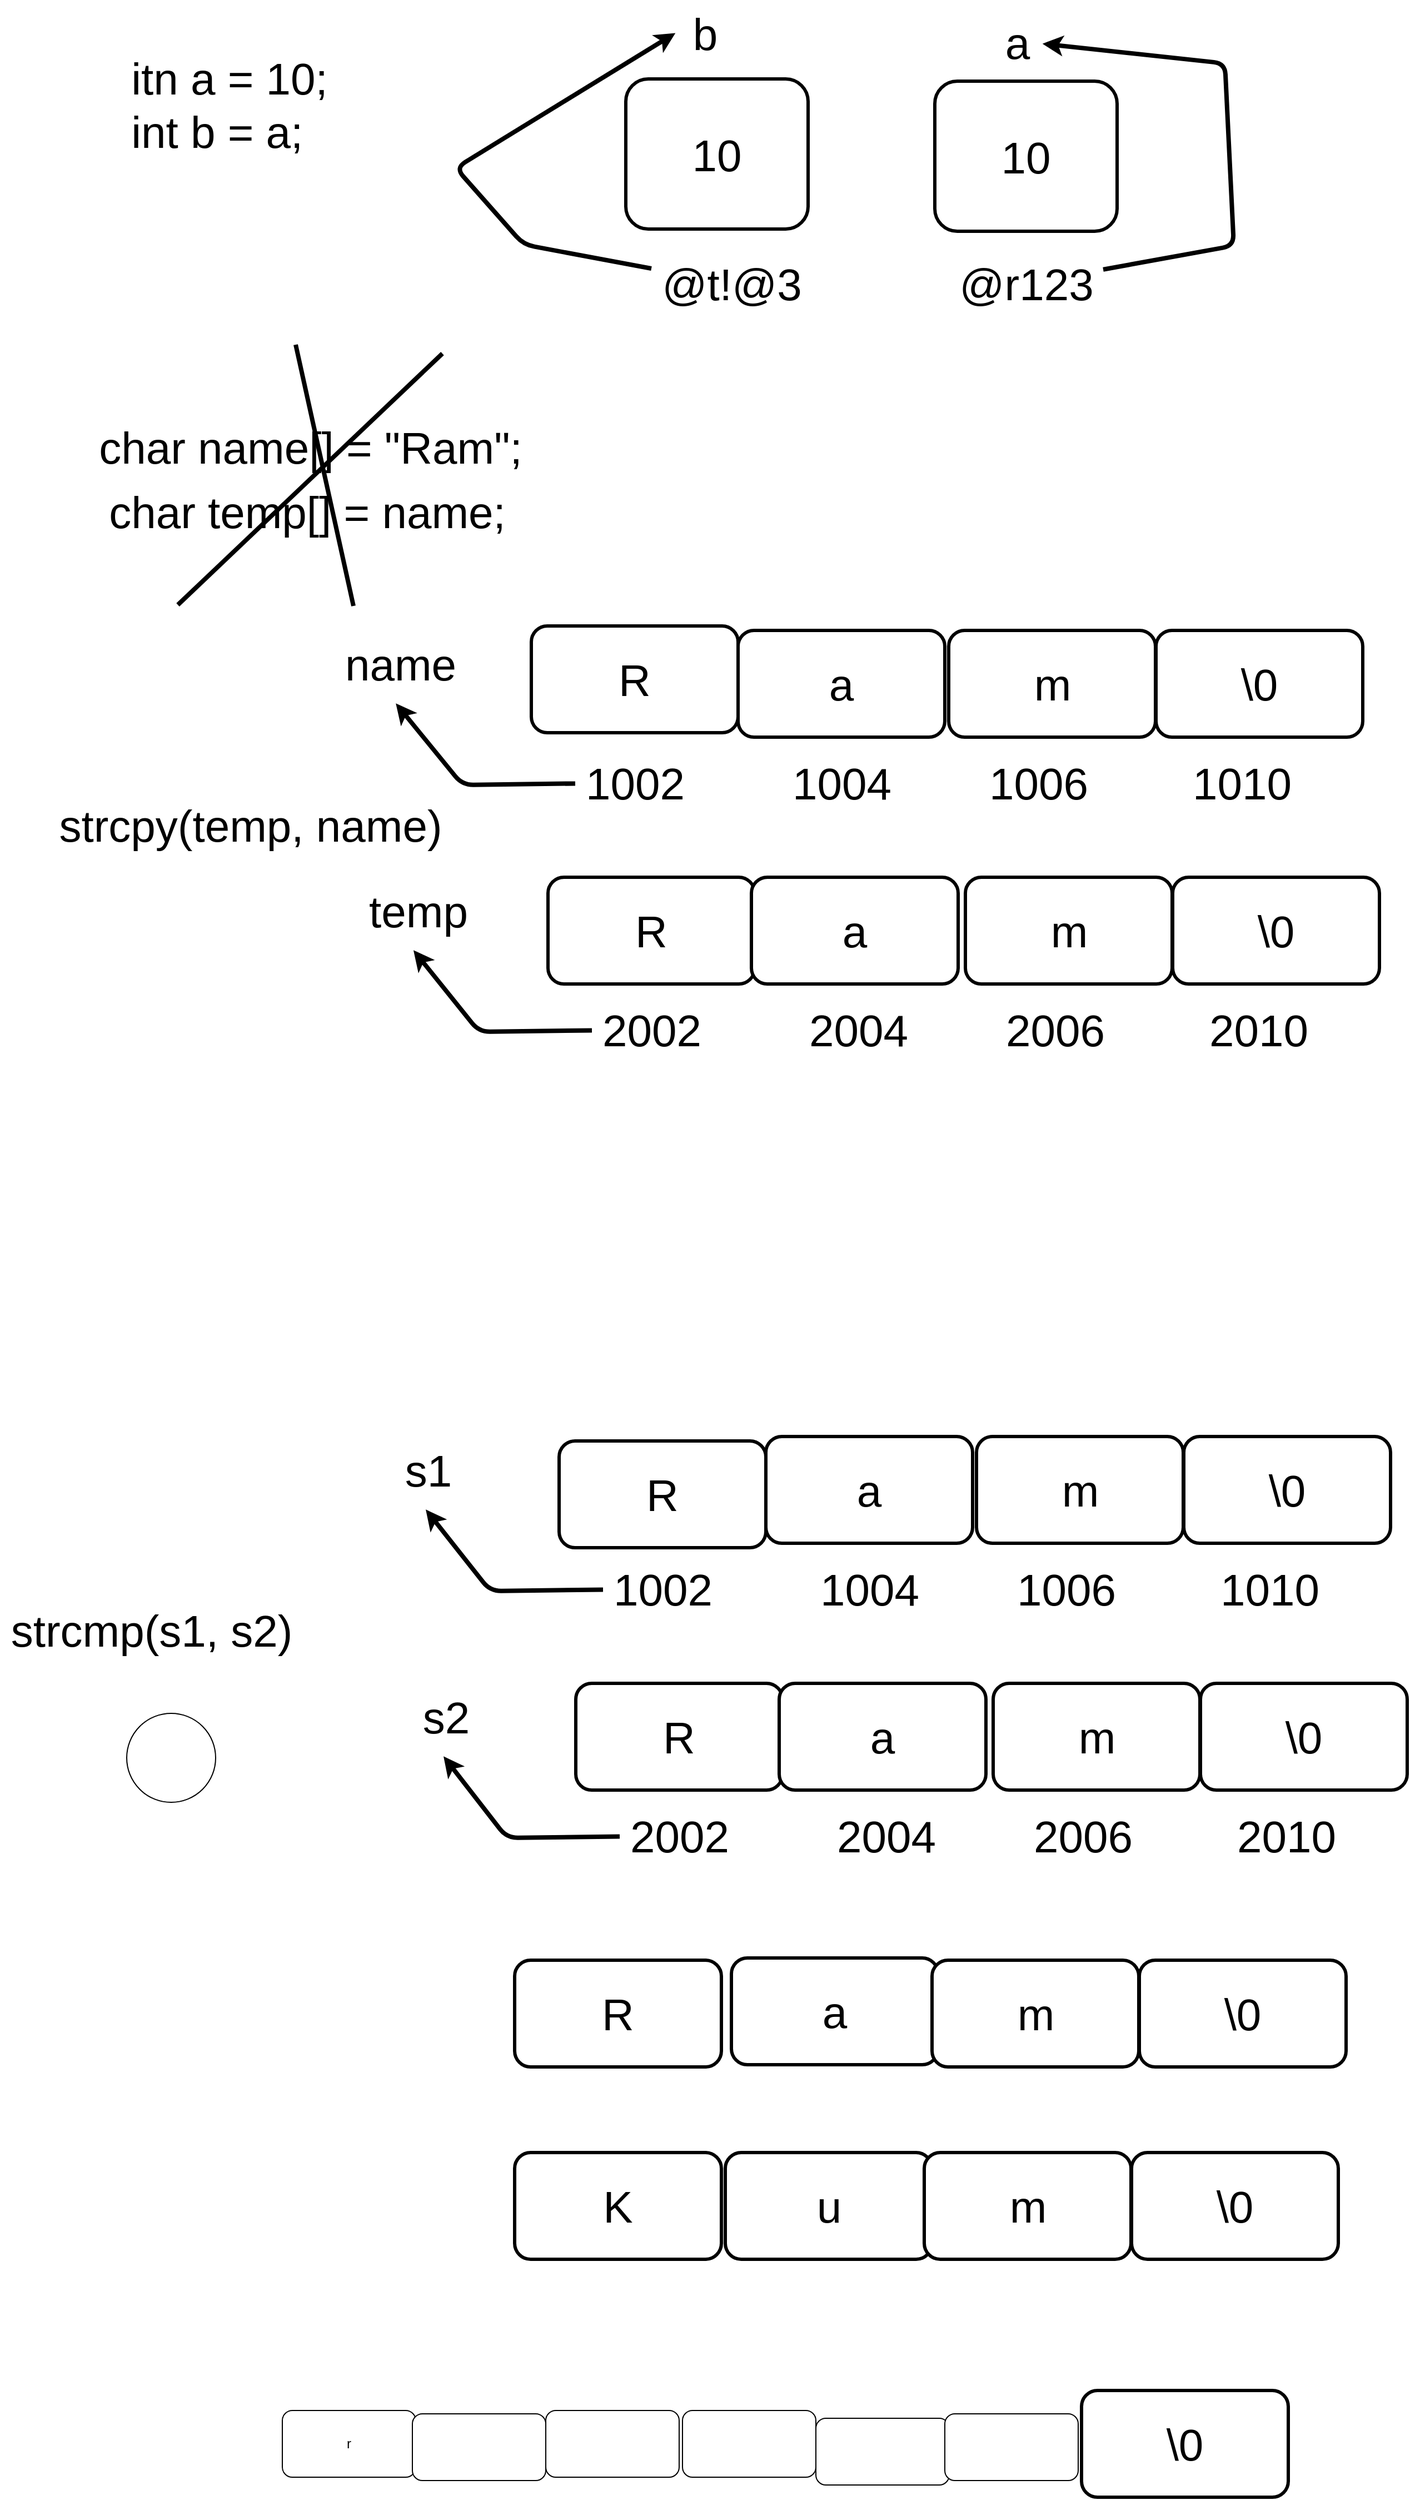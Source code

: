 <mxfile>
    <diagram id="lYxwmzsgjJexhKxpm00B" name="Page-1">
        <mxGraphModel dx="2077" dy="897" grid="0" gridSize="10" guides="1" tooltips="1" connect="1" arrows="1" fold="1" page="0" pageScale="1" pageWidth="1100" pageHeight="850" math="0" shadow="0">
            <root>
                <mxCell id="0"/>
                <mxCell id="1" parent="0"/>
                <mxCell id="116" value="&lt;div style=&quot;text-align: left; font-size: 40px;&quot;&gt;&lt;span style=&quot;background-color: initial;&quot;&gt;&lt;font style=&quot;font-size: 40px;&quot;&gt;itn a = 10;&lt;/font&gt;&lt;/span&gt;&lt;/div&gt;&lt;font style=&quot;font-size: 40px;&quot;&gt;&lt;div style=&quot;text-align: left;&quot;&gt;&lt;span style=&quot;background-color: initial;&quot;&gt;int b = a;&lt;/span&gt;&lt;/div&gt;&lt;/font&gt;" style="text;html=1;align=center;verticalAlign=middle;resizable=0;points=[];autosize=1;strokeColor=none;fillColor=none;" parent="1" vertex="1">
                    <mxGeometry x="52" y="182" width="195" height="108" as="geometry"/>
                </mxCell>
                <mxCell id="117" value="10" style="rounded=1;whiteSpace=wrap;html=1;fontSize=40;strokeWidth=3;" parent="1" vertex="1">
                    <mxGeometry x="785" y="215" width="164" height="135" as="geometry"/>
                </mxCell>
                <mxCell id="118" value="a" style="text;html=1;align=center;verticalAlign=middle;resizable=0;points=[];autosize=1;strokeColor=none;fillColor=none;fontSize=40;" parent="1" vertex="1">
                    <mxGeometry x="839" y="150" width="40" height="60" as="geometry"/>
                </mxCell>
                <mxCell id="120" style="edgeStyle=none;html=1;entryX=1.072;entryY=0.522;entryDx=0;entryDy=0;entryPerimeter=0;fontSize=40;strokeWidth=4;" parent="1" source="119" target="118" edge="1">
                    <mxGeometry relative="1" as="geometry">
                        <Array as="points">
                            <mxPoint x="1054" y="363"/>
                            <mxPoint x="1046" y="199"/>
                        </Array>
                    </mxGeometry>
                </mxCell>
                <mxCell id="119" value="@r123" style="text;html=1;align=center;verticalAlign=middle;resizable=0;points=[];autosize=1;strokeColor=none;fillColor=none;fontSize=40;" parent="1" vertex="1">
                    <mxGeometry x="797.5" y="367" width="139" height="60" as="geometry"/>
                </mxCell>
                <mxCell id="121" value="10" style="rounded=1;whiteSpace=wrap;html=1;fontSize=40;strokeWidth=3;" parent="1" vertex="1">
                    <mxGeometry x="507" y="213" width="164" height="135" as="geometry"/>
                </mxCell>
                <mxCell id="122" value="b" style="text;html=1;align=center;verticalAlign=middle;resizable=0;points=[];autosize=1;strokeColor=none;fillColor=none;fontSize=40;" parent="1" vertex="1">
                    <mxGeometry x="558" y="142" width="40" height="60" as="geometry"/>
                </mxCell>
                <mxCell id="124" style="edgeStyle=none;html=1;strokeWidth=4;fontSize=40;" parent="1" source="123" edge="1">
                    <mxGeometry relative="1" as="geometry">
                        <mxPoint x="551.645" y="171.735" as="targetPoint"/>
                        <Array as="points">
                            <mxPoint x="415" y="362"/>
                            <mxPoint x="354" y="293"/>
                        </Array>
                    </mxGeometry>
                </mxCell>
                <mxCell id="123" value="@t!@3" style="text;html=1;align=center;verticalAlign=middle;resizable=0;points=[];autosize=1;strokeColor=none;fillColor=none;fontSize=40;" parent="1" vertex="1">
                    <mxGeometry x="530" y="367" width="144" height="60" as="geometry"/>
                </mxCell>
                <mxCell id="125" value="char name[] = &quot;Ram&quot;;&lt;br&gt;" style="text;html=1;align=center;verticalAlign=middle;resizable=0;points=[];autosize=1;strokeColor=none;fillColor=none;fontSize=40;" parent="1" vertex="1">
                    <mxGeometry x="23" y="514" width="399" height="60" as="geometry"/>
                </mxCell>
                <mxCell id="126" value="char temp[] = name;" style="text;html=1;align=center;verticalAlign=middle;resizable=0;points=[];autosize=1;strokeColor=none;fillColor=none;fontSize=40;" parent="1" vertex="1">
                    <mxGeometry x="32" y="572" width="375" height="60" as="geometry"/>
                </mxCell>
                <mxCell id="127" value="R" style="rounded=1;whiteSpace=wrap;html=1;strokeWidth=3;fontSize=40;" parent="1" vertex="1">
                    <mxGeometry x="422" y="705" width="186" height="96" as="geometry"/>
                </mxCell>
                <mxCell id="128" value="a" style="rounded=1;whiteSpace=wrap;html=1;strokeWidth=3;fontSize=40;" parent="1" vertex="1">
                    <mxGeometry x="608" y="709" width="186" height="96" as="geometry"/>
                </mxCell>
                <mxCell id="129" value="m" style="rounded=1;whiteSpace=wrap;html=1;strokeWidth=3;fontSize=40;" parent="1" vertex="1">
                    <mxGeometry x="797.5" y="709" width="186" height="96" as="geometry"/>
                </mxCell>
                <mxCell id="130" value="\0" style="rounded=1;whiteSpace=wrap;html=1;strokeWidth=3;fontSize=40;" parent="1" vertex="1">
                    <mxGeometry x="984" y="709" width="186" height="96" as="geometry"/>
                </mxCell>
                <mxCell id="136" style="edgeStyle=none;html=1;entryX=0.467;entryY=1.094;entryDx=0;entryDy=0;entryPerimeter=0;strokeWidth=4;fontSize=40;" parent="1" source="131" target="135" edge="1">
                    <mxGeometry relative="1" as="geometry">
                        <Array as="points">
                            <mxPoint x="360" y="848"/>
                        </Array>
                    </mxGeometry>
                </mxCell>
                <mxCell id="131" value="1002" style="text;html=1;align=center;verticalAlign=middle;resizable=0;points=[];autosize=1;strokeColor=none;fillColor=none;fontSize=40;" parent="1" vertex="1">
                    <mxGeometry x="461.5" y="816" width="107" height="60" as="geometry"/>
                </mxCell>
                <mxCell id="132" value="1004" style="text;html=1;align=center;verticalAlign=middle;resizable=0;points=[];autosize=1;strokeColor=none;fillColor=none;fontSize=40;" parent="1" vertex="1">
                    <mxGeometry x="647.5" y="816" width="107" height="60" as="geometry"/>
                </mxCell>
                <mxCell id="133" value="1006" style="text;html=1;align=center;verticalAlign=middle;resizable=0;points=[];autosize=1;strokeColor=none;fillColor=none;fontSize=40;" parent="1" vertex="1">
                    <mxGeometry x="824" y="816" width="107" height="60" as="geometry"/>
                </mxCell>
                <mxCell id="134" value="1010" style="text;html=1;align=center;verticalAlign=middle;resizable=0;points=[];autosize=1;strokeColor=none;fillColor=none;fontSize=40;" parent="1" vertex="1">
                    <mxGeometry x="1007" y="816" width="107" height="60" as="geometry"/>
                </mxCell>
                <mxCell id="135" value="name" style="text;html=1;align=center;verticalAlign=middle;resizable=0;points=[];autosize=1;strokeColor=none;fillColor=none;fontSize=40;" parent="1" vertex="1">
                    <mxGeometry x="245" y="709" width="118" height="60" as="geometry"/>
                </mxCell>
                <mxCell id="137" value="strcpy(temp, name)" style="text;html=1;align=center;verticalAlign=middle;resizable=0;points=[];autosize=1;strokeColor=none;fillColor=none;fontSize=40;" parent="1" vertex="1">
                    <mxGeometry x="-12" y="854" width="362" height="60" as="geometry"/>
                </mxCell>
                <mxCell id="138" value="R" style="rounded=1;whiteSpace=wrap;html=1;strokeWidth=3;fontSize=40;" parent="1" vertex="1">
                    <mxGeometry x="437" y="931" width="186" height="96" as="geometry"/>
                </mxCell>
                <mxCell id="139" value="a" style="rounded=1;whiteSpace=wrap;html=1;strokeWidth=3;fontSize=40;" parent="1" vertex="1">
                    <mxGeometry x="620" y="931" width="186" height="96" as="geometry"/>
                </mxCell>
                <mxCell id="140" value="m" style="rounded=1;whiteSpace=wrap;html=1;strokeWidth=3;fontSize=40;" parent="1" vertex="1">
                    <mxGeometry x="812.5" y="931" width="186" height="96" as="geometry"/>
                </mxCell>
                <mxCell id="141" value="\0" style="rounded=1;whiteSpace=wrap;html=1;strokeWidth=3;fontSize=40;" parent="1" vertex="1">
                    <mxGeometry x="999" y="931" width="186" height="96" as="geometry"/>
                </mxCell>
                <mxCell id="142" value="2002" style="text;html=1;align=center;verticalAlign=middle;resizable=0;points=[];autosize=1;strokeColor=none;fillColor=none;fontSize=40;" parent="1" vertex="1">
                    <mxGeometry x="476.5" y="1038" width="107" height="60" as="geometry"/>
                </mxCell>
                <mxCell id="143" value="2004" style="text;html=1;align=center;verticalAlign=middle;resizable=0;points=[];autosize=1;strokeColor=none;fillColor=none;fontSize=40;" parent="1" vertex="1">
                    <mxGeometry x="662.5" y="1038" width="107" height="60" as="geometry"/>
                </mxCell>
                <mxCell id="144" value="2006" style="text;html=1;align=center;verticalAlign=middle;resizable=0;points=[];autosize=1;strokeColor=none;fillColor=none;fontSize=40;" parent="1" vertex="1">
                    <mxGeometry x="839" y="1038" width="107" height="60" as="geometry"/>
                </mxCell>
                <mxCell id="145" value="2010" style="text;html=1;align=center;verticalAlign=middle;resizable=0;points=[];autosize=1;strokeColor=none;fillColor=none;fontSize=40;" parent="1" vertex="1">
                    <mxGeometry x="1022" y="1038" width="107" height="60" as="geometry"/>
                </mxCell>
                <mxCell id="146" style="edgeStyle=none;html=1;entryX=0.467;entryY=1.094;entryDx=0;entryDy=0;entryPerimeter=0;strokeWidth=4;fontSize=40;" parent="1" source="142" target="147" edge="1">
                    <mxGeometry relative="1" as="geometry">
                        <Array as="points">
                            <mxPoint x="375" y="1070"/>
                        </Array>
                    </mxGeometry>
                </mxCell>
                <mxCell id="147" value="temp" style="text;html=1;align=center;verticalAlign=middle;resizable=0;points=[];autosize=1;strokeColor=none;fillColor=none;fontSize=40;" parent="1" vertex="1">
                    <mxGeometry x="266" y="931" width="107" height="60" as="geometry"/>
                </mxCell>
                <mxCell id="148" value="" style="endArrow=none;html=1;strokeWidth=4;fontSize=40;" parent="1" edge="1">
                    <mxGeometry width="50" height="50" relative="1" as="geometry">
                        <mxPoint x="104" y="686" as="sourcePoint"/>
                        <mxPoint x="342" y="460" as="targetPoint"/>
                    </mxGeometry>
                </mxCell>
                <mxCell id="149" value="" style="endArrow=none;html=1;strokeWidth=4;fontSize=40;" parent="1" edge="1">
                    <mxGeometry width="50" height="50" relative="1" as="geometry">
                        <mxPoint x="262" y="687" as="sourcePoint"/>
                        <mxPoint x="210" y="452" as="targetPoint"/>
                    </mxGeometry>
                </mxCell>
                <mxCell id="195" value="s1" style="text;html=1;align=center;verticalAlign=middle;resizable=0;points=[];autosize=1;strokeColor=none;fillColor=none;fontSize=40;" parent="1" vertex="1">
                    <mxGeometry x="299" y="1434" width="60" height="60" as="geometry"/>
                </mxCell>
                <mxCell id="196" style="edgeStyle=none;html=1;entryX=0.467;entryY=1.094;entryDx=0;entryDy=0;entryPerimeter=0;strokeWidth=4;fontSize=40;" parent="1" source="201" target="195" edge="1">
                    <mxGeometry relative="1" as="geometry">
                        <Array as="points">
                            <mxPoint x="385" y="1573"/>
                        </Array>
                    </mxGeometry>
                </mxCell>
                <mxCell id="197" value="R" style="rounded=1;whiteSpace=wrap;html=1;strokeWidth=3;fontSize=40;" parent="1" vertex="1">
                    <mxGeometry x="447" y="1438" width="186" height="96" as="geometry"/>
                </mxCell>
                <mxCell id="198" value="a" style="rounded=1;whiteSpace=wrap;html=1;strokeWidth=3;fontSize=40;" parent="1" vertex="1">
                    <mxGeometry x="633" y="1434" width="186" height="96" as="geometry"/>
                </mxCell>
                <mxCell id="199" value="m" style="rounded=1;whiteSpace=wrap;html=1;strokeWidth=3;fontSize=40;" parent="1" vertex="1">
                    <mxGeometry x="822.5" y="1434" width="186" height="96" as="geometry"/>
                </mxCell>
                <mxCell id="200" value="\0" style="rounded=1;whiteSpace=wrap;html=1;strokeWidth=3;fontSize=40;" parent="1" vertex="1">
                    <mxGeometry x="1009" y="1434" width="186" height="96" as="geometry"/>
                </mxCell>
                <mxCell id="201" value="1002" style="text;html=1;align=center;verticalAlign=middle;resizable=0;points=[];autosize=1;strokeColor=none;fillColor=none;fontSize=40;" parent="1" vertex="1">
                    <mxGeometry x="486.5" y="1541" width="107" height="60" as="geometry"/>
                </mxCell>
                <mxCell id="202" value="1004" style="text;html=1;align=center;verticalAlign=middle;resizable=0;points=[];autosize=1;strokeColor=none;fillColor=none;fontSize=40;" parent="1" vertex="1">
                    <mxGeometry x="672.5" y="1541" width="107" height="60" as="geometry"/>
                </mxCell>
                <mxCell id="203" value="1006" style="text;html=1;align=center;verticalAlign=middle;resizable=0;points=[];autosize=1;strokeColor=none;fillColor=none;fontSize=40;" parent="1" vertex="1">
                    <mxGeometry x="849" y="1541" width="107" height="60" as="geometry"/>
                </mxCell>
                <mxCell id="204" value="1010" style="text;html=1;align=center;verticalAlign=middle;resizable=0;points=[];autosize=1;strokeColor=none;fillColor=none;fontSize=40;" parent="1" vertex="1">
                    <mxGeometry x="1032" y="1541" width="107" height="60" as="geometry"/>
                </mxCell>
                <mxCell id="205" value="s2" style="text;html=1;align=center;verticalAlign=middle;resizable=0;points=[];autosize=1;strokeColor=none;fillColor=none;fontSize=40;" parent="1" vertex="1">
                    <mxGeometry x="315" y="1656" width="60" height="60" as="geometry"/>
                </mxCell>
                <mxCell id="206" style="edgeStyle=none;html=1;entryX=0.467;entryY=1.094;entryDx=0;entryDy=0;entryPerimeter=0;strokeWidth=4;fontSize=40;" parent="1" source="211" target="205" edge="1">
                    <mxGeometry relative="1" as="geometry">
                        <Array as="points">
                            <mxPoint x="400" y="1795"/>
                        </Array>
                    </mxGeometry>
                </mxCell>
                <mxCell id="207" value="R" style="rounded=1;whiteSpace=wrap;html=1;strokeWidth=3;fontSize=40;" parent="1" vertex="1">
                    <mxGeometry x="462" y="1656" width="186" height="96" as="geometry"/>
                </mxCell>
                <mxCell id="208" value="a" style="rounded=1;whiteSpace=wrap;html=1;strokeWidth=3;fontSize=40;" parent="1" vertex="1">
                    <mxGeometry x="645" y="1656" width="186" height="96" as="geometry"/>
                </mxCell>
                <mxCell id="209" value="m" style="rounded=1;whiteSpace=wrap;html=1;strokeWidth=3;fontSize=40;" parent="1" vertex="1">
                    <mxGeometry x="837.5" y="1656" width="186" height="96" as="geometry"/>
                </mxCell>
                <mxCell id="210" value="\0" style="rounded=1;whiteSpace=wrap;html=1;strokeWidth=3;fontSize=40;" parent="1" vertex="1">
                    <mxGeometry x="1024" y="1656" width="186" height="96" as="geometry"/>
                </mxCell>
                <mxCell id="211" value="2002" style="text;html=1;align=center;verticalAlign=middle;resizable=0;points=[];autosize=1;strokeColor=none;fillColor=none;fontSize=40;" parent="1" vertex="1">
                    <mxGeometry x="501.5" y="1763" width="107" height="60" as="geometry"/>
                </mxCell>
                <mxCell id="212" value="2004" style="text;html=1;align=center;verticalAlign=middle;resizable=0;points=[];autosize=1;strokeColor=none;fillColor=none;fontSize=40;" parent="1" vertex="1">
                    <mxGeometry x="687.5" y="1763" width="107" height="60" as="geometry"/>
                </mxCell>
                <mxCell id="213" value="2006" style="text;html=1;align=center;verticalAlign=middle;resizable=0;points=[];autosize=1;strokeColor=none;fillColor=none;fontSize=40;" parent="1" vertex="1">
                    <mxGeometry x="864" y="1763" width="107" height="60" as="geometry"/>
                </mxCell>
                <mxCell id="214" value="2010" style="text;html=1;align=center;verticalAlign=middle;resizable=0;points=[];autosize=1;strokeColor=none;fillColor=none;fontSize=40;" parent="1" vertex="1">
                    <mxGeometry x="1047" y="1763" width="107" height="60" as="geometry"/>
                </mxCell>
                <mxCell id="216" value="strcmp(s1, s2)" style="text;html=1;align=center;verticalAlign=middle;resizable=0;points=[];autosize=1;strokeColor=none;fillColor=none;fontSize=40;" parent="1" vertex="1">
                    <mxGeometry x="-56" y="1578" width="271" height="60" as="geometry"/>
                </mxCell>
                <mxCell id="220" value="" style="ellipse;whiteSpace=wrap;html=1;" parent="1" vertex="1">
                    <mxGeometry x="58" y="1683" width="80" height="80" as="geometry"/>
                </mxCell>
                <mxCell id="221" value="R" style="rounded=1;whiteSpace=wrap;html=1;strokeWidth=3;fontSize=40;" vertex="1" parent="1">
                    <mxGeometry x="407" y="1905" width="186" height="96" as="geometry"/>
                </mxCell>
                <mxCell id="222" value="a" style="rounded=1;whiteSpace=wrap;html=1;strokeWidth=3;fontSize=40;" vertex="1" parent="1">
                    <mxGeometry x="602" y="1903" width="186" height="96" as="geometry"/>
                </mxCell>
                <mxCell id="223" value="m" style="rounded=1;whiteSpace=wrap;html=1;strokeWidth=3;fontSize=40;" vertex="1" parent="1">
                    <mxGeometry x="782.5" y="1905" width="186" height="96" as="geometry"/>
                </mxCell>
                <mxCell id="224" value="\0" style="rounded=1;whiteSpace=wrap;html=1;strokeWidth=3;fontSize=40;" vertex="1" parent="1">
                    <mxGeometry x="969" y="1905" width="186" height="96" as="geometry"/>
                </mxCell>
                <mxCell id="225" value="K" style="rounded=1;whiteSpace=wrap;html=1;strokeWidth=3;fontSize=40;" vertex="1" parent="1">
                    <mxGeometry x="407" y="2078" width="186" height="96" as="geometry"/>
                </mxCell>
                <mxCell id="226" value="u" style="rounded=1;whiteSpace=wrap;html=1;strokeWidth=3;fontSize=40;" vertex="1" parent="1">
                    <mxGeometry x="596.5" y="2078" width="186" height="96" as="geometry"/>
                </mxCell>
                <mxCell id="227" value="m" style="rounded=1;whiteSpace=wrap;html=1;strokeWidth=3;fontSize=40;" vertex="1" parent="1">
                    <mxGeometry x="775.5" y="2078" width="186" height="96" as="geometry"/>
                </mxCell>
                <mxCell id="228" value="\0" style="rounded=1;whiteSpace=wrap;html=1;strokeWidth=3;fontSize=40;" vertex="1" parent="1">
                    <mxGeometry x="962" y="2078" width="186" height="96" as="geometry"/>
                </mxCell>
                <mxCell id="229" value="r" style="rounded=1;whiteSpace=wrap;html=1;" vertex="1" parent="1">
                    <mxGeometry x="198" y="2310" width="120" height="60" as="geometry"/>
                </mxCell>
                <mxCell id="231" value="" style="rounded=1;whiteSpace=wrap;html=1;" vertex="1" parent="1">
                    <mxGeometry x="315" y="2313" width="120" height="60" as="geometry"/>
                </mxCell>
                <mxCell id="232" value="" style="rounded=1;whiteSpace=wrap;html=1;" vertex="1" parent="1">
                    <mxGeometry x="435" y="2310" width="120" height="60" as="geometry"/>
                </mxCell>
                <mxCell id="233" value="" style="rounded=1;whiteSpace=wrap;html=1;" vertex="1" parent="1">
                    <mxGeometry x="678" y="2317" width="120" height="60" as="geometry"/>
                </mxCell>
                <mxCell id="234" value="" style="rounded=1;whiteSpace=wrap;html=1;" vertex="1" parent="1">
                    <mxGeometry x="794" y="2313" width="120" height="60" as="geometry"/>
                </mxCell>
                <mxCell id="235" value="" style="rounded=1;whiteSpace=wrap;html=1;" vertex="1" parent="1">
                    <mxGeometry x="558" y="2310" width="120" height="60" as="geometry"/>
                </mxCell>
                <mxCell id="236" value="\0" style="rounded=1;whiteSpace=wrap;html=1;strokeWidth=3;fontSize=40;" vertex="1" parent="1">
                    <mxGeometry x="917" y="2292" width="186" height="96" as="geometry"/>
                </mxCell>
            </root>
        </mxGraphModel>
    </diagram>
</mxfile>